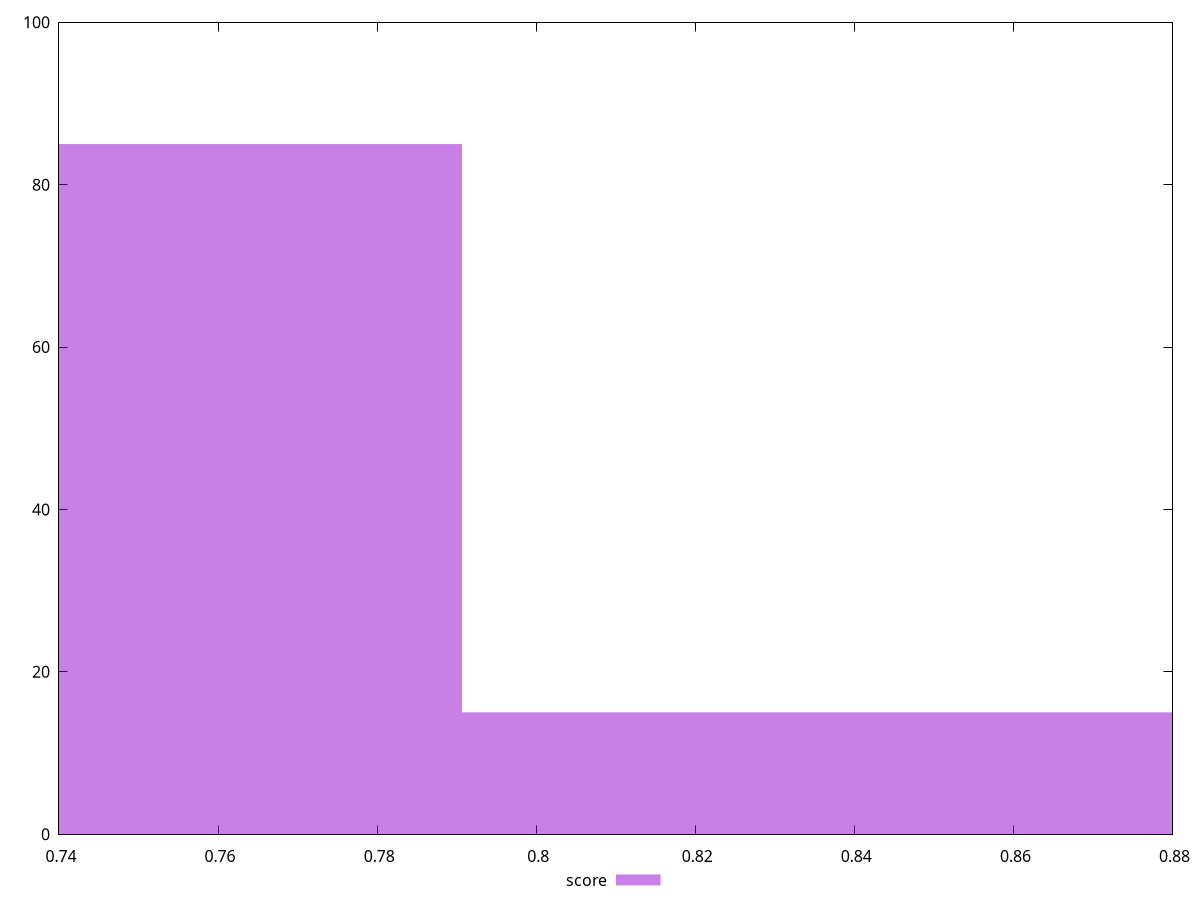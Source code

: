 reset

$score <<EOF
0.8433902275879342 15
0.7379664491394424 85
EOF

set key outside below
set boxwidth 0.10542377844849178
set xrange [0.74:0.88]
set yrange [0:100]
set trange [0:100]
set style fill transparent solid 0.5 noborder
set terminal svg size 640, 490 enhanced background rgb 'white'
set output "report_00019_2021-02-10T18-14-37.922Z//offscreen-images/samples/pages+cached+noadtech/score/histogram.svg"

plot $score title "score" with boxes

reset
